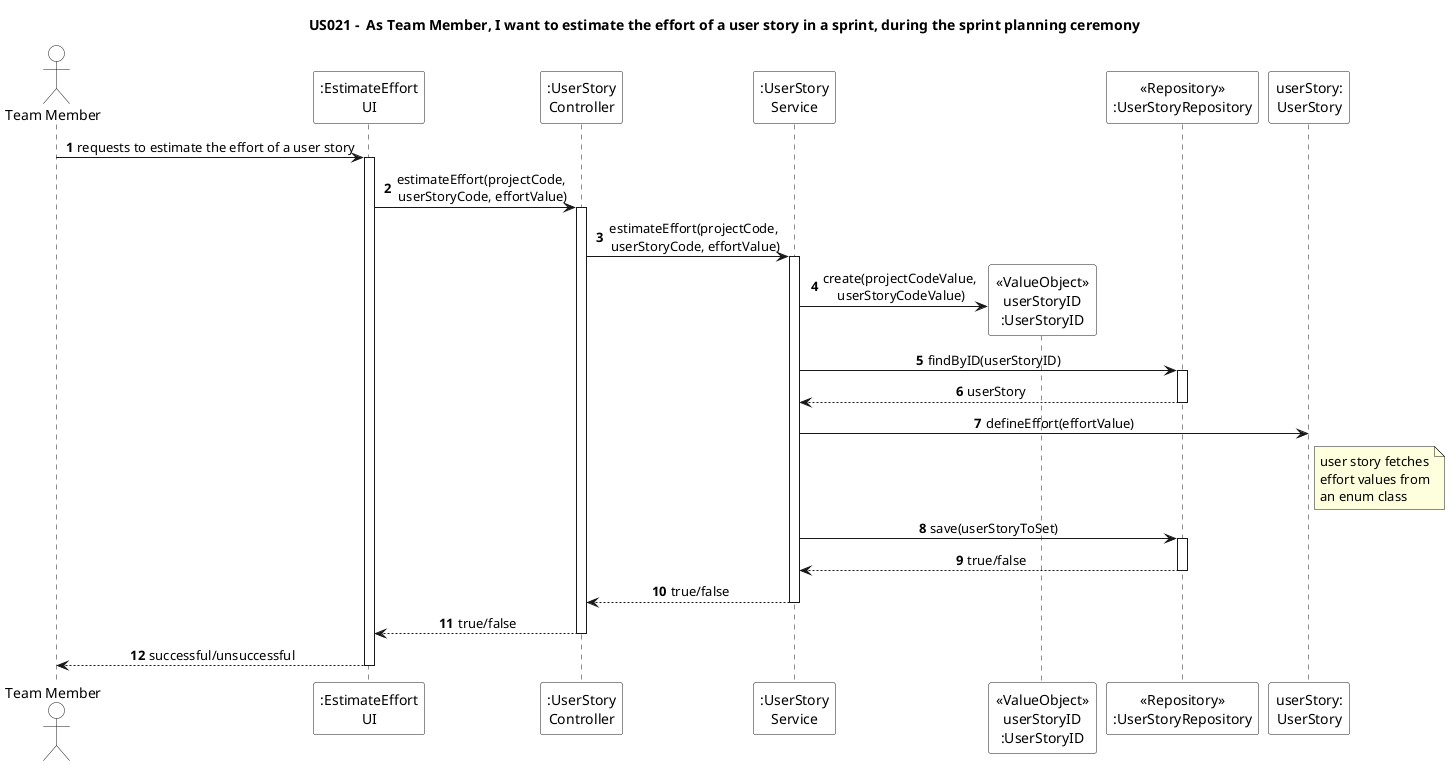 @startuml
skinparam sequenceMessageAlign center
skinparam actorBackgroundColor white
skinparam participantBackgroundColor white
skinparam sequenceReferenceBackgroundColor white
skinparam sequenceReferenceHeaderBackgroundColor white
skinparam sequenceGroupBackgroundColor white
skinparam sequenceReferenceBackgroundColor white
skinparam sequenceReferenceHeaderBackgroundColor white
skinparam sequenceMessageAlign center
autonumber

title US021 -  As Team Member, I want to estimate the effort of a user story in a sprint, during the sprint planning ceremony

actor "Team Member" as TeamMember #white
participant ":EstimateEffort\nUI" as UI #white
participant ":UserStory\nController" as Controller #white
participant ":UserStory\nService" as Service #white
participant "<<ValueObject>>\nuserStoryID\n:UserStoryID" as USID #white
participant "<<Repository>>\n:UserStoryRepository" as Repository #white
participant "userStory:\nUserStory" as UserStory #white


TeamMember -> UI++: requests to estimate the effort of a user story

UI -> Controller++: estimateEffort(projectCode,\n userStoryCode, effortValue)

Controller -> Service++: estimateEffort(projectCode,\n userStoryCode, effortValue)

create USID
Service -> USID: create(projectCodeValue,\n userStoryCodeValue)

Service -> Repository++: findByID(userStoryID)
return userStory

Service -> UserStory: defineEffort(effortValue)
note right of UserStory
user story fetches
effort values from
an enum class
end note


Service -> Repository++: save(userStoryToSet)
return true/false


return true/false
return true/false
return successful/unsuccessful





@enduml